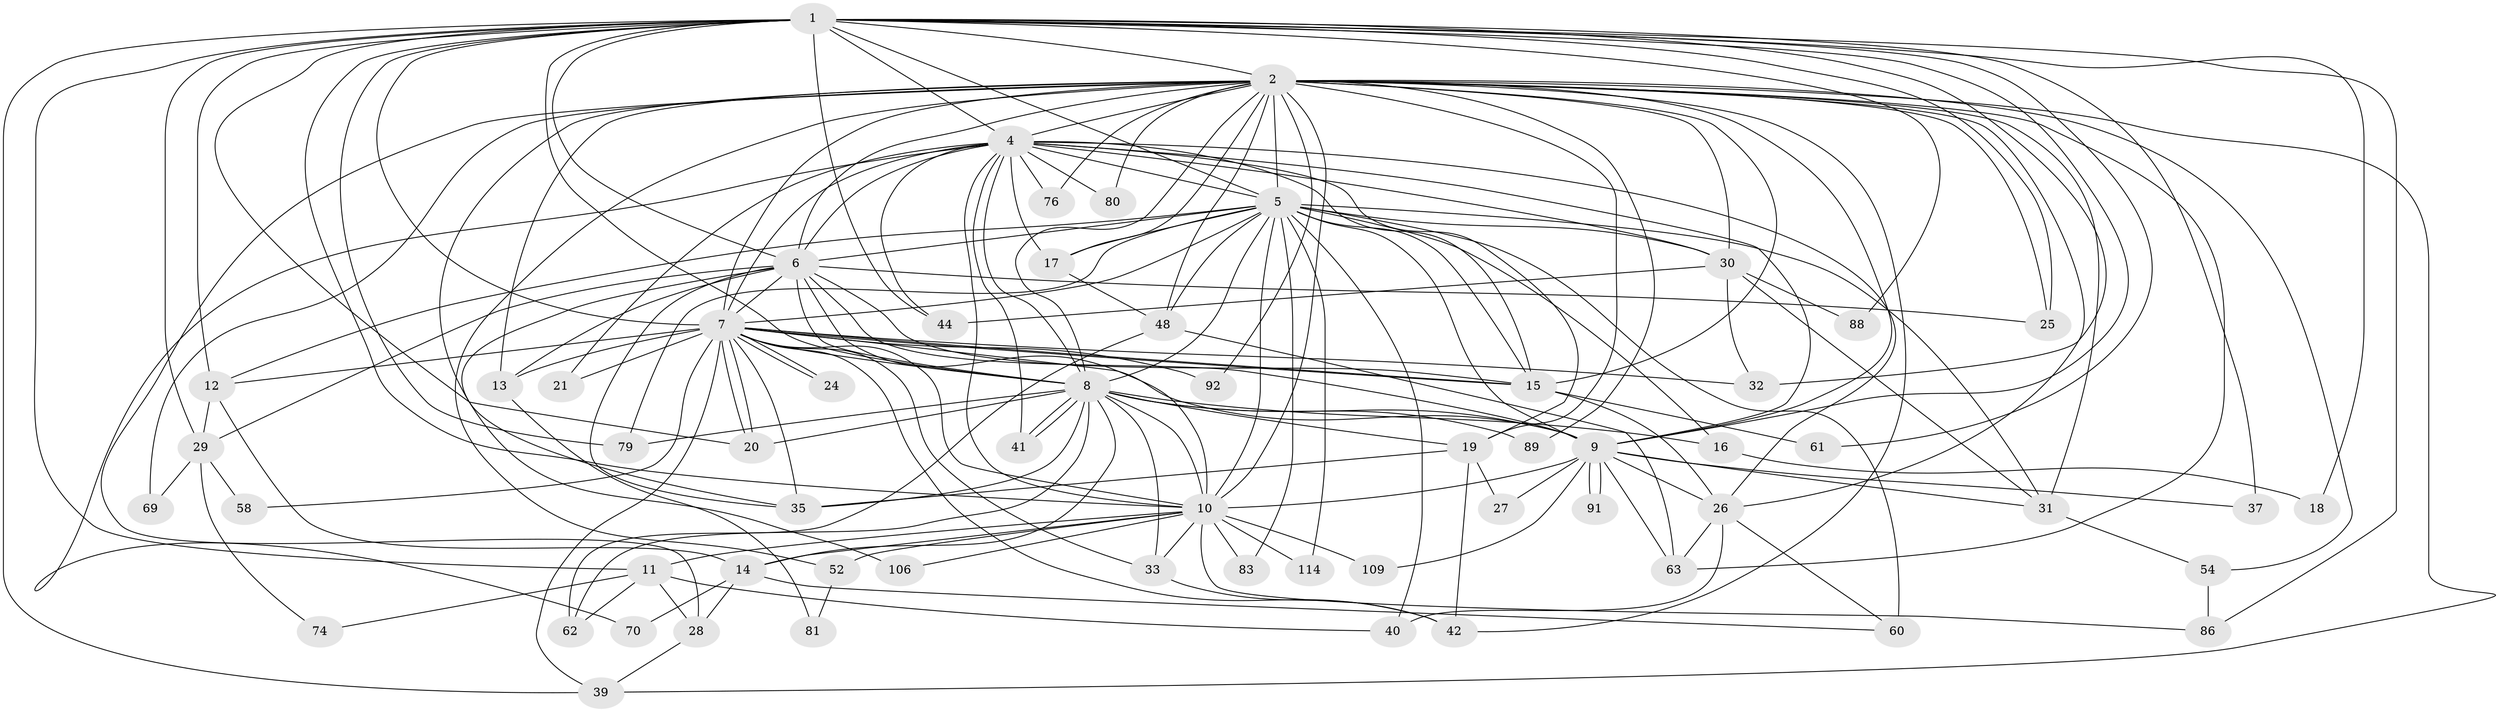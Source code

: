 // original degree distribution, {24: 0.008130081300813009, 18: 0.008130081300813009, 26: 0.008130081300813009, 20: 0.024390243902439025, 23: 0.008130081300813009, 28: 0.008130081300813009, 19: 0.008130081300813009, 21: 0.008130081300813009, 6: 0.032520325203252036, 5: 0.06504065040650407, 9: 0.008130081300813009, 3: 0.1951219512195122, 4: 0.08130081300813008, 2: 0.5284552845528455, 8: 0.008130081300813009}
// Generated by graph-tools (version 1.1) at 2025/17/03/04/25 18:17:35]
// undirected, 61 vertices, 178 edges
graph export_dot {
graph [start="1"]
  node [color=gray90,style=filled];
  1;
  2 [super="+3+45+72"];
  4;
  5;
  6;
  7;
  8 [super="+34"];
  9 [super="+64"];
  10 [super="+50"];
  11;
  12 [super="+22+47"];
  13;
  14 [super="+95+77"];
  15 [super="+53+96"];
  16;
  17 [super="+101"];
  18;
  19;
  20 [super="+90+59"];
  21;
  24;
  25 [super="+93"];
  26 [super="+118+55"];
  27;
  28 [super="+56"];
  29 [super="+98"];
  30 [super="+38+117"];
  31 [super="+104+119"];
  32 [super="+85"];
  33 [super="+116"];
  35 [super="+84"];
  37;
  39 [super="+113"];
  40;
  41 [super="+75"];
  42 [super="+68"];
  44 [super="+57"];
  48 [super="+103+51"];
  52;
  54;
  58;
  60 [super="+97"];
  61;
  62 [super="+67"];
  63 [super="+115"];
  69;
  70;
  74;
  76;
  79 [super="+82"];
  80;
  81;
  83;
  86 [super="+94"];
  88;
  89;
  91;
  92;
  106;
  109;
  114;
  1 -- 2 [weight=2];
  1 -- 4;
  1 -- 5;
  1 -- 6;
  1 -- 7;
  1 -- 8;
  1 -- 9;
  1 -- 10;
  1 -- 11;
  1 -- 12 [weight=2];
  1 -- 18;
  1 -- 29;
  1 -- 32;
  1 -- 37;
  1 -- 44;
  1 -- 61;
  1 -- 79;
  1 -- 88;
  1 -- 25;
  1 -- 86;
  1 -- 39;
  1 -- 20;
  2 -- 4 [weight=2];
  2 -- 5 [weight=3];
  2 -- 6 [weight=4];
  2 -- 7 [weight=3];
  2 -- 8 [weight=3];
  2 -- 9 [weight=3];
  2 -- 10 [weight=3];
  2 -- 25 [weight=2];
  2 -- 26;
  2 -- 30;
  2 -- 31;
  2 -- 69;
  2 -- 92;
  2 -- 35;
  2 -- 76;
  2 -- 13 [weight=2];
  2 -- 15 [weight=3];
  2 -- 80;
  2 -- 17;
  2 -- 19;
  2 -- 89;
  2 -- 28;
  2 -- 39;
  2 -- 42;
  2 -- 52;
  2 -- 54;
  2 -- 63;
  2 -- 48;
  4 -- 5;
  4 -- 6;
  4 -- 7;
  4 -- 8;
  4 -- 9;
  4 -- 10;
  4 -- 17;
  4 -- 19;
  4 -- 21;
  4 -- 26;
  4 -- 44;
  4 -- 70;
  4 -- 76;
  4 -- 80;
  4 -- 41;
  4 -- 30;
  4 -- 15;
  5 -- 6;
  5 -- 7;
  5 -- 8;
  5 -- 9;
  5 -- 10;
  5 -- 16;
  5 -- 30 [weight=2];
  5 -- 31;
  5 -- 40;
  5 -- 48;
  5 -- 60;
  5 -- 79;
  5 -- 83;
  5 -- 114;
  5 -- 15;
  5 -- 17;
  5 -- 12;
  6 -- 7;
  6 -- 8 [weight=3];
  6 -- 9 [weight=2];
  6 -- 10;
  6 -- 13;
  6 -- 106;
  6 -- 25;
  6 -- 29;
  6 -- 15;
  6 -- 35;
  7 -- 8;
  7 -- 9;
  7 -- 10 [weight=2];
  7 -- 12;
  7 -- 13;
  7 -- 15;
  7 -- 15;
  7 -- 20;
  7 -- 20;
  7 -- 21;
  7 -- 24;
  7 -- 24;
  7 -- 32 [weight=2];
  7 -- 33;
  7 -- 35;
  7 -- 39;
  7 -- 58;
  7 -- 92;
  7 -- 42;
  8 -- 9;
  8 -- 10;
  8 -- 16;
  8 -- 19;
  8 -- 35;
  8 -- 41;
  8 -- 41;
  8 -- 62;
  8 -- 79;
  8 -- 20;
  8 -- 14;
  8 -- 33;
  8 -- 89;
  9 -- 10;
  9 -- 27;
  9 -- 37;
  9 -- 91;
  9 -- 91;
  9 -- 109;
  9 -- 63;
  9 -- 31;
  9 -- 26;
  10 -- 11;
  10 -- 14 [weight=2];
  10 -- 33;
  10 -- 52;
  10 -- 83;
  10 -- 86;
  10 -- 106;
  10 -- 109;
  10 -- 114;
  11 -- 28;
  11 -- 40;
  11 -- 74;
  11 -- 62;
  12 -- 14;
  12 -- 29;
  13 -- 81;
  14 -- 28 [weight=2];
  14 -- 70;
  14 -- 60;
  15 -- 26;
  15 -- 61;
  16 -- 18;
  17 -- 48;
  19 -- 27;
  19 -- 42;
  19 -- 35;
  26 -- 40;
  26 -- 60;
  26 -- 63;
  28 -- 39;
  29 -- 58;
  29 -- 69;
  29 -- 74;
  30 -- 88;
  30 -- 32;
  30 -- 31;
  30 -- 44;
  31 -- 54;
  33 -- 42;
  48 -- 62;
  48 -- 63;
  52 -- 81;
  54 -- 86;
}
